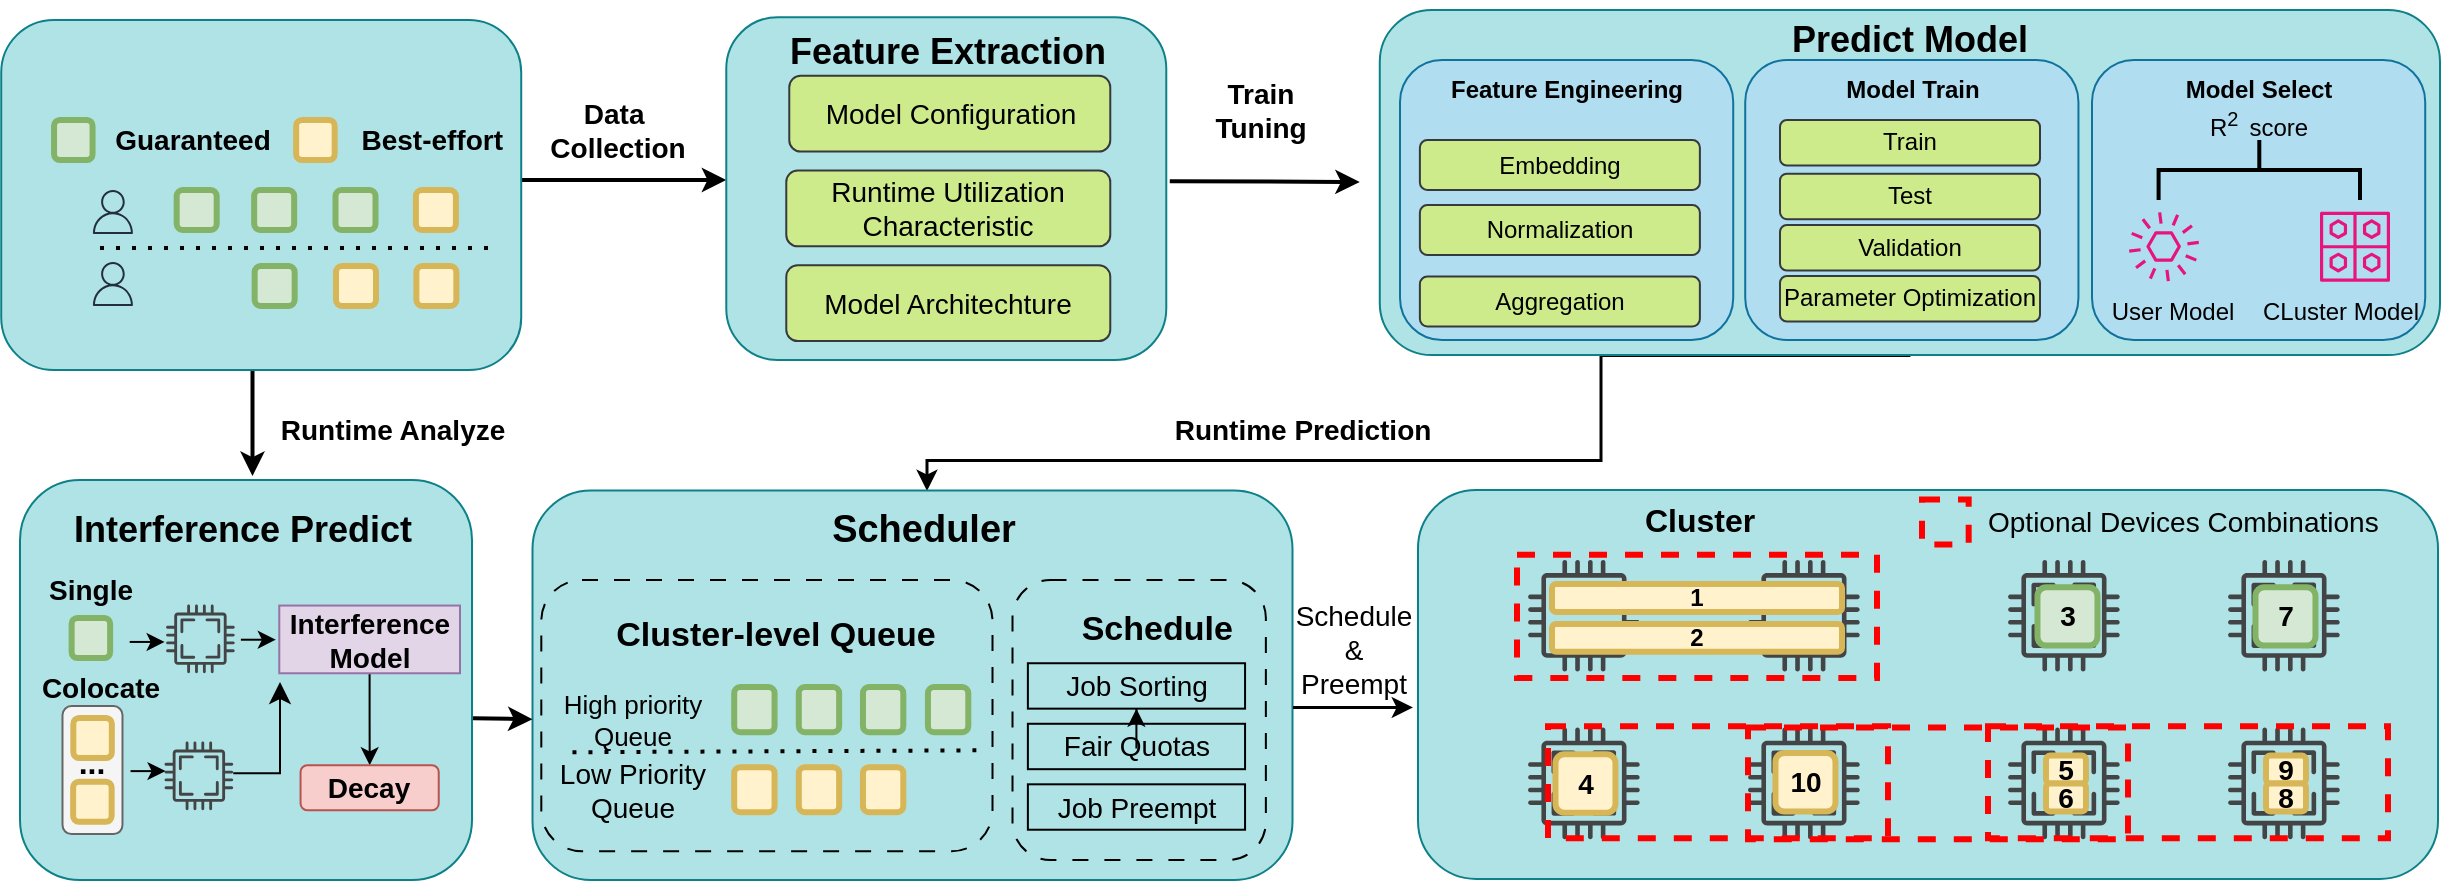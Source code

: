 <mxfile version="26.2.14">
  <diagram name="Page-1" id="rEyPldxTlcFiVWtAm4uS">
    <mxGraphModel dx="3079" dy="1085" grid="1" gridSize="10" guides="1" tooltips="1" connect="1" arrows="1" fold="1" page="1" pageScale="1" pageWidth="827" pageHeight="1169" math="0" shadow="0">
      <root>
        <mxCell id="0" />
        <mxCell id="1" parent="0" />
        <mxCell id="KmWtmw2ZZCfsNiWcBelp-27" value="" style="group" parent="1" vertex="1" connectable="0">
          <mxGeometry x="-886" y="285" width="490" height="194.5" as="geometry" />
        </mxCell>
        <mxCell id="KmWtmw2ZZCfsNiWcBelp-29" value="" style="rounded=1;whiteSpace=wrap;html=1;fillColor=#b0e3e6;strokeColor=#0e8088;" parent="KmWtmw2ZZCfsNiWcBelp-27" vertex="1">
          <mxGeometry x="-25" width="510" height="194.5" as="geometry" />
        </mxCell>
        <mxCell id="KmWtmw2ZZCfsNiWcBelp-4" value="" style="sketch=0;pointerEvents=1;shadow=0;dashed=0;html=1;strokeColor=none;fillColor=#434445;aspect=fixed;labelPosition=center;verticalLabelPosition=bottom;verticalAlign=top;align=center;outlineConnect=0;shape=mxgraph.vvd.cpu;rounded=1;fontFamily=Helvetica;fontSize=12;fontColor=default;fontStyle=1" parent="KmWtmw2ZZCfsNiWcBelp-27" vertex="1">
          <mxGeometry x="30" y="34.938" width="55.901" height="55.901" as="geometry" />
        </mxCell>
        <mxCell id="KmWtmw2ZZCfsNiWcBelp-5" value="" style="sketch=0;pointerEvents=1;shadow=0;dashed=0;html=1;strokeColor=none;fillColor=#434445;aspect=fixed;labelPosition=center;verticalLabelPosition=bottom;verticalAlign=top;align=center;outlineConnect=0;shape=mxgraph.vvd.cpu;rounded=1;fontFamily=Helvetica;fontSize=12;fontColor=default;fontStyle=1" parent="KmWtmw2ZZCfsNiWcBelp-27" vertex="1">
          <mxGeometry x="140" y="34.938" width="55.901" height="55.901" as="geometry" />
        </mxCell>
        <mxCell id="KmWtmw2ZZCfsNiWcBelp-6" value="" style="sketch=0;pointerEvents=1;shadow=0;dashed=0;html=1;strokeColor=none;fillColor=#434445;aspect=fixed;labelPosition=center;verticalLabelPosition=bottom;verticalAlign=top;align=center;outlineConnect=0;shape=mxgraph.vvd.cpu;rounded=1;fontFamily=Helvetica;fontSize=12;fontColor=default;" parent="KmWtmw2ZZCfsNiWcBelp-27" vertex="1">
          <mxGeometry x="270" y="34.938" width="55.901" height="55.901" as="geometry" />
        </mxCell>
        <mxCell id="KmWtmw2ZZCfsNiWcBelp-7" value="" style="sketch=0;pointerEvents=1;shadow=0;dashed=0;html=1;strokeColor=none;fillColor=#434445;aspect=fixed;labelPosition=center;verticalLabelPosition=bottom;verticalAlign=top;align=center;outlineConnect=0;shape=mxgraph.vvd.cpu;rounded=1;fontFamily=Helvetica;fontSize=12;fontColor=default;" parent="KmWtmw2ZZCfsNiWcBelp-27" vertex="1">
          <mxGeometry x="380" y="34.938" width="55.901" height="55.901" as="geometry" />
        </mxCell>
        <mxCell id="KmWtmw2ZZCfsNiWcBelp-8" value="" style="sketch=0;pointerEvents=1;shadow=0;dashed=0;html=1;strokeColor=none;fillColor=#434445;aspect=fixed;labelPosition=center;verticalLabelPosition=bottom;verticalAlign=top;align=center;outlineConnect=0;shape=mxgraph.vvd.cpu;rounded=1;fontFamily=Helvetica;fontSize=12;fontColor=default;fontStyle=1" parent="KmWtmw2ZZCfsNiWcBelp-27" vertex="1">
          <mxGeometry x="30" y="118.789" width="55.901" height="55.901" as="geometry" />
        </mxCell>
        <mxCell id="KmWtmw2ZZCfsNiWcBelp-9" value="" style="sketch=0;pointerEvents=1;shadow=0;dashed=0;html=1;strokeColor=none;fillColor=#434445;aspect=fixed;labelPosition=center;verticalLabelPosition=bottom;verticalAlign=top;align=center;outlineConnect=0;shape=mxgraph.vvd.cpu;rounded=1;fontFamily=Helvetica;fontSize=12;fontColor=default;fontStyle=1" parent="KmWtmw2ZZCfsNiWcBelp-27" vertex="1">
          <mxGeometry x="140" y="118.789" width="55.901" height="55.901" as="geometry" />
        </mxCell>
        <mxCell id="KmWtmw2ZZCfsNiWcBelp-10" value="" style="sketch=0;pointerEvents=1;shadow=0;dashed=0;html=1;strokeColor=none;fillColor=#434445;aspect=fixed;labelPosition=center;verticalLabelPosition=bottom;verticalAlign=top;align=center;outlineConnect=0;shape=mxgraph.vvd.cpu;rounded=1;fontFamily=Helvetica;fontSize=12;fontColor=default;" parent="KmWtmw2ZZCfsNiWcBelp-27" vertex="1">
          <mxGeometry x="270" y="118.789" width="55.901" height="55.901" as="geometry" />
        </mxCell>
        <mxCell id="KmWtmw2ZZCfsNiWcBelp-11" value="" style="sketch=0;pointerEvents=1;shadow=0;dashed=0;html=1;strokeColor=none;fillColor=#434445;aspect=fixed;labelPosition=center;verticalLabelPosition=bottom;verticalAlign=top;align=center;outlineConnect=0;shape=mxgraph.vvd.cpu;rounded=1;fontFamily=Helvetica;fontSize=12;fontColor=default;" parent="KmWtmw2ZZCfsNiWcBelp-27" vertex="1">
          <mxGeometry x="380" y="118.789" width="55.901" height="55.901" as="geometry" />
        </mxCell>
        <mxCell id="KmWtmw2ZZCfsNiWcBelp-12" value="&lt;b&gt;1&lt;/b&gt;" style="rounded=1;whiteSpace=wrap;html=1;fillColor=#fff2cc;strokeColor=#d6b656;strokeWidth=3;" parent="KmWtmw2ZZCfsNiWcBelp-27" vertex="1">
          <mxGeometry x="42" y="46.968" width="145" height="13.975" as="geometry" />
        </mxCell>
        <mxCell id="KmWtmw2ZZCfsNiWcBelp-13" value="&lt;b&gt;2&lt;/b&gt;" style="rounded=1;whiteSpace=wrap;html=1;fillColor=#fff2cc;strokeColor=#d6b656;strokeWidth=3;" parent="KmWtmw2ZZCfsNiWcBelp-27" vertex="1">
          <mxGeometry x="42" y="66.958" width="145" height="13.975" as="geometry" />
        </mxCell>
        <mxCell id="KmWtmw2ZZCfsNiWcBelp-14" value="&lt;font style=&quot;font-size: 14px;&quot;&gt;&lt;b&gt;4&lt;/b&gt;&lt;/font&gt;" style="rounded=1;whiteSpace=wrap;html=1;fillColor=#fff2cc;strokeColor=#d6b656;strokeWidth=3;" parent="KmWtmw2ZZCfsNiWcBelp-27" vertex="1">
          <mxGeometry x="43.74" y="132.152" width="30" height="29.175" as="geometry" />
        </mxCell>
        <mxCell id="KmWtmw2ZZCfsNiWcBelp-15" value="&lt;font style=&quot;font-size: 14px;&quot;&gt;&lt;b&gt;10&lt;/b&gt;&lt;/font&gt;" style="rounded=1;whiteSpace=wrap;html=1;fillColor=#fff2cc;strokeColor=#d6b656;strokeWidth=3;" parent="KmWtmw2ZZCfsNiWcBelp-27" vertex="1">
          <mxGeometry x="153.74" y="131.539" width="30" height="29.175" as="geometry" />
        </mxCell>
        <mxCell id="KmWtmw2ZZCfsNiWcBelp-16" value="&lt;span style=&quot;font-size: 14px;&quot;&gt;&lt;b&gt;5&lt;/b&gt;&lt;/span&gt;" style="rounded=1;whiteSpace=wrap;html=1;fillColor=#fff2cc;strokeColor=#d6b656;strokeWidth=3;" parent="KmWtmw2ZZCfsNiWcBelp-27" vertex="1">
          <mxGeometry x="289" y="132.764" width="20" height="13.975" as="geometry" />
        </mxCell>
        <mxCell id="KmWtmw2ZZCfsNiWcBelp-17" value="&lt;span style=&quot;font-size: 14px;&quot;&gt;&lt;b&gt;6&lt;/b&gt;&lt;/span&gt;" style="rounded=1;whiteSpace=wrap;html=1;fillColor=#fff2cc;strokeColor=#d6b656;strokeWidth=3;" parent="KmWtmw2ZZCfsNiWcBelp-27" vertex="1">
          <mxGeometry x="289" y="146.739" width="20" height="13.975" as="geometry" />
        </mxCell>
        <mxCell id="KmWtmw2ZZCfsNiWcBelp-18" value="&lt;span style=&quot;font-size: 14px;&quot;&gt;&lt;b&gt;9&lt;/b&gt;&lt;/span&gt;" style="rounded=1;whiteSpace=wrap;html=1;fillColor=#fff2cc;strokeColor=#d6b656;strokeWidth=3;" parent="KmWtmw2ZZCfsNiWcBelp-27" vertex="1">
          <mxGeometry x="399" y="132.764" width="20" height="13.975" as="geometry" />
        </mxCell>
        <mxCell id="KmWtmw2ZZCfsNiWcBelp-19" value="&lt;span style=&quot;font-size: 14px;&quot;&gt;&lt;b&gt;8&lt;/b&gt;&lt;/span&gt;" style="rounded=1;whiteSpace=wrap;html=1;fillColor=#fff2cc;strokeColor=#d6b656;strokeWidth=3;" parent="KmWtmw2ZZCfsNiWcBelp-27" vertex="1">
          <mxGeometry x="399" y="146.739" width="20" height="13.975" as="geometry" />
        </mxCell>
        <mxCell id="KmWtmw2ZZCfsNiWcBelp-20" value="&lt;font style=&quot;font-size: 14px;&quot;&gt;&lt;b&gt;7&lt;/b&gt;&lt;/font&gt;" style="rounded=1;whiteSpace=wrap;html=1;fillColor=#d5e8d4;strokeColor=#82b366;strokeWidth=3;" parent="KmWtmw2ZZCfsNiWcBelp-27" vertex="1">
          <mxGeometry x="393.74" y="48.625" width="30" height="29.175" as="geometry" />
        </mxCell>
        <mxCell id="KmWtmw2ZZCfsNiWcBelp-21" value="&lt;font style=&quot;font-size: 14px;&quot;&gt;&lt;b&gt;3&lt;/b&gt;&lt;/font&gt;" style="rounded=1;whiteSpace=wrap;html=1;fillColor=#d5e8d4;strokeColor=#82b366;strokeWidth=3;" parent="KmWtmw2ZZCfsNiWcBelp-27" vertex="1">
          <mxGeometry x="284.74" y="48.625" width="30" height="29.175" as="geometry" />
        </mxCell>
        <mxCell id="KmWtmw2ZZCfsNiWcBelp-23" value="" style="rounded=0;whiteSpace=wrap;html=1;strokeWidth=3;strokeColor=#FF0000;dashed=1;fillColor=none;" parent="KmWtmw2ZZCfsNiWcBelp-27" vertex="1">
          <mxGeometry x="40" y="118.178" width="170" height="55.899" as="geometry" />
        </mxCell>
        <mxCell id="KmWtmw2ZZCfsNiWcBelp-25" value="" style="rounded=0;whiteSpace=wrap;html=1;strokeWidth=3;strokeColor=#FF0000;dashed=1;fillColor=none;" parent="KmWtmw2ZZCfsNiWcBelp-27" vertex="1">
          <mxGeometry x="140" y="118.781" width="190" height="55.899" as="geometry" />
        </mxCell>
        <mxCell id="KmWtmw2ZZCfsNiWcBelp-24" value="" style="rounded=0;whiteSpace=wrap;html=1;strokeWidth=3;strokeColor=#FF0000;dashed=1;fillColor=none;" parent="KmWtmw2ZZCfsNiWcBelp-27" vertex="1">
          <mxGeometry x="260" y="118.176" width="200" height="55.901" as="geometry" />
        </mxCell>
        <mxCell id="KmWtmw2ZZCfsNiWcBelp-26" value="&lt;font style=&quot;font-size: 16px;&quot;&gt;&lt;b&gt;Cluster&lt;/b&gt;&lt;/font&gt;" style="text;html=1;align=center;verticalAlign=middle;whiteSpace=wrap;rounded=0;" parent="KmWtmw2ZZCfsNiWcBelp-27" vertex="1">
          <mxGeometry x="86.0" width="60" height="29.175" as="geometry" />
        </mxCell>
        <mxCell id="KmWtmw2ZZCfsNiWcBelp-22" value="" style="rounded=0;whiteSpace=wrap;html=1;strokeWidth=3;strokeColor=#FF0000;dashed=1;fillColor=none;" parent="KmWtmw2ZZCfsNiWcBelp-27" vertex="1">
          <mxGeometry x="24.5" y="32.375" width="180" height="61.666" as="geometry" />
        </mxCell>
        <mxCell id="xA-fxwkaHmTKi_L9O3ju-38" value="" style="rounded=1;whiteSpace=wrap;html=1;align=center;verticalAlign=middle;fontFamily=Helvetica;fontSize=12;fillColor=#b0e3e6;strokeColor=#0e8088;" parent="1" vertex="1">
          <mxGeometry x="-1610" y="280" width="226" height="200" as="geometry" />
        </mxCell>
        <mxCell id="xA-fxwkaHmTKi_L9O3ju-29" value="" style="edgeStyle=orthogonalEdgeStyle;rounded=0;orthogonalLoop=1;jettySize=auto;html=1;fontFamily=Helvetica;fontSize=12;fontColor=default;strokeWidth=1.5;exitX=0.5;exitY=1;exitDx=0;exitDy=0;" parent="1" source="xA-fxwkaHmTKi_L9O3ju-30" target="xA-fxwkaHmTKi_L9O3ju-57" edge="1">
          <mxGeometry relative="1" as="geometry">
            <Array as="points">
              <mxPoint x="-819.75" y="270" />
              <mxPoint x="-1156.75" y="270" />
            </Array>
          </mxGeometry>
        </mxCell>
        <mxCell id="xA-fxwkaHmTKi_L9O3ju-30" value="" style="rounded=1;whiteSpace=wrap;html=1;align=center;verticalAlign=middle;fontFamily=Helvetica;fontSize=12;fillColor=#b0e3e6;strokeColor=#0e8088;" parent="1" vertex="1">
          <mxGeometry x="-930.11" y="45" width="530.11" height="172.5" as="geometry" />
        </mxCell>
        <mxCell id="xA-fxwkaHmTKi_L9O3ju-33" value="&lt;b style=&quot;&quot;&gt;&lt;font style=&quot;font-size: 18px;&quot;&gt;Predict Model&lt;/font&gt;&lt;/b&gt;" style="rounded=0;whiteSpace=wrap;html=1;strokeColor=none;align=center;verticalAlign=middle;fontFamily=Helvetica;fontSize=12;fontColor=default;fillColor=none;" parent="1" vertex="1">
          <mxGeometry x="-770.06" y="45" width="210" height="30" as="geometry" />
        </mxCell>
        <mxCell id="xA-fxwkaHmTKi_L9O3ju-36" value="" style="endArrow=classic;html=1;rounded=0;fontFamily=Helvetica;fontSize=12;fontColor=default;strokeWidth=2;" parent="1" edge="1">
          <mxGeometry width="50" height="50" relative="1" as="geometry">
            <mxPoint x="-1035.11" y="130.58" as="sourcePoint" />
            <mxPoint x="-940.11" y="131" as="targetPoint" />
          </mxGeometry>
        </mxCell>
        <mxCell id="xA-fxwkaHmTKi_L9O3ju-37" value="&lt;b&gt;&lt;font style=&quot;font-size: 14px;&quot;&gt;Train&lt;/font&gt;&lt;/b&gt;&lt;div&gt;&lt;b&gt;&lt;font style=&quot;font-size: 14px;&quot;&gt;Tuning&lt;/font&gt;&lt;/b&gt;&lt;/div&gt;" style="text;html=1;align=center;verticalAlign=middle;resizable=0;points=[];autosize=1;strokeColor=none;fillColor=none;fontFamily=Helvetica;fontSize=12;fontColor=default;" parent="1" vertex="1">
          <mxGeometry x="-1025.11" y="70" width="70" height="50" as="geometry" />
        </mxCell>
        <mxCell id="xA-fxwkaHmTKi_L9O3ju-56" value="&lt;font style=&quot;font-size: 14px;&quot;&gt;&lt;b&gt;Runtime Analyze&lt;/b&gt;&lt;/font&gt;" style="text;html=1;align=center;verticalAlign=middle;resizable=0;points=[];autosize=1;strokeColor=none;fillColor=none;fontFamily=Helvetica;fontSize=12;fontColor=default;" parent="1" vertex="1">
          <mxGeometry x="-1493.75" y="240" width="140" height="30" as="geometry" />
        </mxCell>
        <mxCell id="xA-fxwkaHmTKi_L9O3ju-57" value="" style="rounded=1;whiteSpace=wrap;html=1;align=center;verticalAlign=middle;fontFamily=Helvetica;fontSize=12;fillColor=#b0e3e6;strokeColor=#0e8088;" parent="1" vertex="1">
          <mxGeometry x="-1353.75" y="285.25" width="380" height="194.75" as="geometry" />
        </mxCell>
        <mxCell id="xA-fxwkaHmTKi_L9O3ju-58" value="&lt;b style=&quot;&quot;&gt;&lt;font style=&quot;font-size: 19px;&quot;&gt;Scheduler&lt;/font&gt;&lt;/b&gt;" style="rounded=0;whiteSpace=wrap;html=1;strokeColor=none;align=center;verticalAlign=middle;fontFamily=Helvetica;fontSize=12;fontColor=default;fillColor=none;" parent="1" vertex="1">
          <mxGeometry x="-1262.86" y="275.25" width="210" height="60" as="geometry" />
        </mxCell>
        <mxCell id="xA-fxwkaHmTKi_L9O3ju-79" value="&lt;b style=&quot;&quot;&gt;&lt;font style=&quot;font-size: 18px;&quot;&gt;Interference Predict&lt;/font&gt;&lt;/b&gt;" style="rounded=0;whiteSpace=wrap;html=1;strokeColor=none;align=center;verticalAlign=middle;fontFamily=Helvetica;fontSize=12;fontColor=default;fillColor=none;" parent="1" vertex="1">
          <mxGeometry x="-1620" y="290" width="243" height="29.75" as="geometry" />
        </mxCell>
        <mxCell id="xA-fxwkaHmTKi_L9O3ju-80" value="&lt;font style=&quot;font-size: 14px;&quot;&gt;&lt;b&gt;Runtime Prediction&lt;/b&gt;&lt;/font&gt;" style="text;html=1;align=center;verticalAlign=middle;resizable=0;points=[];autosize=1;strokeColor=none;fillColor=none;fontFamily=Helvetica;fontSize=12;fontColor=default;" parent="1" vertex="1">
          <mxGeometry x="-1043.75" y="240" width="150" height="30" as="geometry" />
        </mxCell>
        <mxCell id="xA-fxwkaHmTKi_L9O3ju-81" value="" style="endArrow=classic;html=1;rounded=0;fontFamily=Helvetica;fontSize=12;fontColor=default;strokeWidth=2;" parent="1" edge="1">
          <mxGeometry width="50" height="50" relative="1" as="geometry">
            <mxPoint x="-1383.5" y="399.12" as="sourcePoint" />
            <mxPoint x="-1353.75" y="399.62" as="targetPoint" />
          </mxGeometry>
        </mxCell>
        <mxCell id="pxr-nG4pKd3Dx8W5PENf-3" value="" style="endArrow=classic;html=1;rounded=0;strokeWidth=2;" parent="1" edge="1">
          <mxGeometry width="50" height="50" relative="1" as="geometry">
            <mxPoint x="-1493.75" y="220" as="sourcePoint" />
            <mxPoint x="-1493.75" y="278" as="targetPoint" />
          </mxGeometry>
        </mxCell>
        <mxCell id="pxr-nG4pKd3Dx8W5PENf-67" value="" style="group" parent="1" vertex="1" connectable="0">
          <mxGeometry x="-1349.75" y="330" width="226" height="135.63" as="geometry" />
        </mxCell>
        <mxCell id="xA-fxwkaHmTKi_L9O3ju-64" value="" style="rounded=1;whiteSpace=wrap;html=1;strokeColor=default;align=center;verticalAlign=middle;fontFamily=Helvetica;fontSize=12;fontColor=default;fillColor=none;dashed=1;dashPattern=8 8;" parent="pxr-nG4pKd3Dx8W5PENf-67" vertex="1">
          <mxGeometry x="0.404" width="225.596" height="135.63" as="geometry" />
        </mxCell>
        <mxCell id="xA-fxwkaHmTKi_L9O3ju-67" value="&lt;b style=&quot;&quot;&gt;&lt;font style=&quot;font-size: 17px;&quot;&gt;Cluster-level Queue&lt;/font&gt;&lt;/b&gt;" style="rounded=0;whiteSpace=wrap;html=1;strokeColor=none;align=center;verticalAlign=middle;fontFamily=Helvetica;fontSize=12;fontColor=default;fillColor=none;" parent="pxr-nG4pKd3Dx8W5PENf-67" vertex="1">
          <mxGeometry x="32.286" y="3.087" width="169.5" height="50.467" as="geometry" />
        </mxCell>
        <mxCell id="xA-fxwkaHmTKi_L9O3ju-68" value="" style="endArrow=none;dashed=1;html=1;dashPattern=1 3;strokeWidth=2;rounded=0;exitX=0.124;exitY=0.108;exitDx=0;exitDy=0;exitPerimeter=0;" parent="pxr-nG4pKd3Dx8W5PENf-67" source="xA-fxwkaHmTKi_L9O3ju-77" edge="1">
          <mxGeometry width="50" height="50" relative="1" as="geometry">
            <mxPoint x="8.677" y="85.163" as="sourcePoint" />
            <mxPoint x="217.929" y="85.163" as="targetPoint" />
          </mxGeometry>
        </mxCell>
        <mxCell id="xA-fxwkaHmTKi_L9O3ju-69" value="" style="rounded=1;whiteSpace=wrap;html=1;fillColor=#d5e8d4;strokeColor=#82b366;strokeWidth=3;" parent="pxr-nG4pKd3Dx8W5PENf-67" vertex="1">
          <mxGeometry x="96.857" y="53.554" width="20.179" height="22.548" as="geometry" />
        </mxCell>
        <mxCell id="xA-fxwkaHmTKi_L9O3ju-70" value="" style="rounded=1;whiteSpace=wrap;html=1;fillColor=#d5e8d4;strokeColor=#82b366;strokeWidth=3;" parent="pxr-nG4pKd3Dx8W5PENf-67" vertex="1">
          <mxGeometry x="129.143" y="53.554" width="20.179" height="22.548" as="geometry" />
        </mxCell>
        <mxCell id="xA-fxwkaHmTKi_L9O3ju-71" value="" style="rounded=1;whiteSpace=wrap;html=1;fillColor=#d5e8d4;strokeColor=#82b366;strokeWidth=3;" parent="pxr-nG4pKd3Dx8W5PENf-67" vertex="1">
          <mxGeometry x="161.227" y="53.554" width="20.179" height="22.548" as="geometry" />
        </mxCell>
        <mxCell id="xA-fxwkaHmTKi_L9O3ju-72" value="" style="rounded=1;whiteSpace=wrap;html=1;fillColor=#d5e8d4;strokeColor=#82b366;strokeWidth=3;" parent="pxr-nG4pKd3Dx8W5PENf-67" vertex="1">
          <mxGeometry x="193.714" y="53.554" width="20.179" height="22.548" as="geometry" />
        </mxCell>
        <mxCell id="xA-fxwkaHmTKi_L9O3ju-73" value="&lt;font style=&quot;font-size: 13px;&quot;&gt;High priority Queue&lt;/font&gt;" style="text;whiteSpace=wrap;html=1;fontFamily=Helvetica;fontSize=12;fontColor=default;align=center;" parent="pxr-nG4pKd3Dx8W5PENf-67" vertex="1">
          <mxGeometry x="10.004" y="48.009" width="72.643" height="33.641" as="geometry" />
        </mxCell>
        <mxCell id="xA-fxwkaHmTKi_L9O3ju-77" value="&lt;font style=&quot;font-size: 14px;&quot;&gt;Low Priority Queue&lt;/font&gt;" style="text;whiteSpace=wrap;html=1;fontFamily=Helvetica;fontSize=12;fontColor=default;align=center;" parent="pxr-nG4pKd3Dx8W5PENf-67" vertex="1">
          <mxGeometry x="5.969" y="82.48" width="80.714" height="33.641" as="geometry" />
        </mxCell>
        <mxCell id="pxr-nG4pKd3Dx8W5PENf-30" value="" style="rounded=1;whiteSpace=wrap;html=1;fillColor=#fff2cc;strokeColor=#d6b656;strokeWidth=3;" parent="pxr-nG4pKd3Dx8W5PENf-67" vertex="1">
          <mxGeometry x="161.227" y="93.574" width="20.179" height="22.548" as="geometry" />
        </mxCell>
        <mxCell id="pxr-nG4pKd3Dx8W5PENf-32" value="" style="rounded=1;whiteSpace=wrap;html=1;fillColor=#fff2cc;strokeColor=#d6b656;strokeWidth=3;" parent="pxr-nG4pKd3Dx8W5PENf-67" vertex="1">
          <mxGeometry x="129.143" y="93.574" width="20.179" height="22.548" as="geometry" />
        </mxCell>
        <mxCell id="pxr-nG4pKd3Dx8W5PENf-33" value="" style="rounded=1;whiteSpace=wrap;html=1;fillColor=#fff2cc;strokeColor=#d6b656;strokeWidth=3;" parent="pxr-nG4pKd3Dx8W5PENf-67" vertex="1">
          <mxGeometry x="96.857" y="93.574" width="20.179" height="22.548" as="geometry" />
        </mxCell>
        <mxCell id="pxr-nG4pKd3Dx8W5PENf-70" value="" style="group" parent="1" vertex="1" connectable="0">
          <mxGeometry x="-1099.75" y="330" width="157" height="140" as="geometry" />
        </mxCell>
        <mxCell id="xA-fxwkaHmTKi_L9O3ju-59" value="" style="rounded=1;whiteSpace=wrap;html=1;strokeColor=default;align=center;verticalAlign=middle;fontFamily=Helvetica;fontSize=12;fontColor=default;fillColor=none;dashed=1;dashPattern=8 8;" parent="pxr-nG4pKd3Dx8W5PENf-70" vertex="1">
          <mxGeometry x="-14" width="126.686" height="140" as="geometry" />
        </mxCell>
        <mxCell id="xA-fxwkaHmTKi_L9O3ju-61" value="&lt;font style=&quot;font-size: 14px;&quot;&gt;Job Sorting&lt;/font&gt;" style="rounded=0;whiteSpace=wrap;html=1;strokeColor=default;align=center;verticalAlign=middle;fontFamily=Helvetica;fontSize=12;fontColor=default;fillColor=none;" parent="pxr-nG4pKd3Dx8W5PENf-70" vertex="1">
          <mxGeometry x="-6.308" y="41.622" width="108.588" height="22.703" as="geometry" />
        </mxCell>
        <mxCell id="xA-fxwkaHmTKi_L9O3ju-62" value="&lt;font style=&quot;font-size: 14px;&quot;&gt;Fair Quotas&lt;/font&gt;" style="rounded=0;whiteSpace=wrap;html=1;strokeColor=default;align=center;verticalAlign=middle;fontFamily=Helvetica;fontSize=12;fontColor=default;fillColor=none;" parent="pxr-nG4pKd3Dx8W5PENf-70" vertex="1">
          <mxGeometry x="-6.308" y="71.892" width="108.588" height="22.703" as="geometry" />
        </mxCell>
        <mxCell id="xA-fxwkaHmTKi_L9O3ju-63" value="&lt;font style=&quot;font-size: 14px;&quot;&gt;Job Preempt&lt;/font&gt;" style="rounded=0;whiteSpace=wrap;html=1;strokeColor=default;align=center;verticalAlign=middle;fontFamily=Helvetica;fontSize=12;fontColor=default;fillColor=none;" parent="pxr-nG4pKd3Dx8W5PENf-70" vertex="1">
          <mxGeometry x="-6.308" y="102.162" width="108.588" height="22.703" as="geometry" />
        </mxCell>
        <mxCell id="pxr-nG4pKd3Dx8W5PENf-4" style="edgeStyle=orthogonalEdgeStyle;rounded=0;orthogonalLoop=1;jettySize=auto;html=1;exitX=0.5;exitY=1;exitDx=0;exitDy=0;" parent="pxr-nG4pKd3Dx8W5PENf-70" source="xA-fxwkaHmTKi_L9O3ju-61" target="xA-fxwkaHmTKi_L9O3ju-61" edge="1">
          <mxGeometry relative="1" as="geometry" />
        </mxCell>
        <mxCell id="xA-fxwkaHmTKi_L9O3ju-60" value="&lt;b style=&quot;&quot;&gt;&lt;font style=&quot;font-size: 17px;&quot;&gt;Schedule&amp;nbsp;&lt;/font&gt;&lt;/b&gt;" style="rounded=0;whiteSpace=wrap;html=1;strokeColor=none;align=center;verticalAlign=middle;fontFamily=Helvetica;fontSize=12;fontColor=default;fillColor=none;" parent="pxr-nG4pKd3Dx8W5PENf-70" vertex="1">
          <mxGeometry x="16" width="90" height="50.6" as="geometry" />
        </mxCell>
        <mxCell id="pxr-nG4pKd3Dx8W5PENf-104" value="" style="endArrow=classic;html=1;rounded=0;fontFamily=Helvetica;fontSize=12;fontColor=default;strokeWidth=1.5;" parent="pxr-nG4pKd3Dx8W5PENf-70" edge="1">
          <mxGeometry width="50" height="50" relative="1" as="geometry">
            <mxPoint x="126" y="63.49" as="sourcePoint" />
            <mxPoint x="186" y="63.49" as="targetPoint" />
          </mxGeometry>
        </mxCell>
        <mxCell id="pxr-nG4pKd3Dx8W5PENf-109" value="&lt;font style=&quot;text-wrap-mode: nowrap; font-size: 14px;&quot;&gt;&lt;b&gt;Data&amp;nbsp;&lt;/b&gt;&lt;/font&gt;&lt;div style=&quot;text-wrap-mode: nowrap;&quot;&gt;&lt;font style=&quot;font-size: 14px;&quot;&gt;&lt;b&gt;Collection&lt;/b&gt;&lt;/font&gt;&lt;/div&gt;" style="text;html=1;align=center;verticalAlign=middle;whiteSpace=wrap;rounded=0;" parent="1" vertex="1">
          <mxGeometry x="-1340.82" y="90" width="60" height="30" as="geometry" />
        </mxCell>
        <mxCell id="pxr-nG4pKd3Dx8W5PENf-110" value="" style="endArrow=classic;html=1;rounded=0;fontFamily=Helvetica;fontSize=12;fontColor=default;strokeWidth=2;" parent="1" edge="1">
          <mxGeometry width="50" height="50" relative="1" as="geometry">
            <mxPoint x="-1363.61" y="130" as="sourcePoint" />
            <mxPoint x="-1256.86" y="130" as="targetPoint" />
          </mxGeometry>
        </mxCell>
        <mxCell id="pxr-nG4pKd3Dx8W5PENf-111" value="" style="group;fontStyle=1" parent="1" vertex="1" connectable="0">
          <mxGeometry x="-1256.86" y="40" width="220" height="180" as="geometry" />
        </mxCell>
        <mxCell id="xA-fxwkaHmTKi_L9O3ju-19" value="&lt;div&gt;&lt;br&gt;&lt;/div&gt;&lt;div&gt;&lt;br&gt;&lt;/div&gt;&lt;div&gt;&lt;br&gt;&lt;/div&gt;&lt;div&gt;&lt;br&gt;&lt;/div&gt;&lt;div&gt;&lt;br&gt;&lt;/div&gt;&lt;div&gt;&lt;br&gt;&lt;/div&gt;&lt;div&gt;&lt;br&gt;&lt;/div&gt;&lt;div&gt;&lt;br&gt;&lt;/div&gt;" style="rounded=1;whiteSpace=wrap;html=1;align=center;verticalAlign=middle;fontFamily=Helvetica;fontSize=12;fillColor=#b0e3e6;strokeColor=#0e8088;" parent="pxr-nG4pKd3Dx8W5PENf-111" vertex="1">
          <mxGeometry y="8.571" width="220" height="171.429" as="geometry" />
        </mxCell>
        <mxCell id="xA-fxwkaHmTKi_L9O3ju-20" value="&lt;font style=&quot;font-size: 18px;&quot;&gt;&lt;b style=&quot;&quot;&gt;Feature Extraction&lt;/b&gt;&lt;/font&gt;" style="rounded=0;whiteSpace=wrap;html=1;strokeColor=none;align=center;verticalAlign=middle;fontFamily=Helvetica;fontSize=12;fontColor=default;fillColor=none;" parent="pxr-nG4pKd3Dx8W5PENf-111" vertex="1">
          <mxGeometry x="6" width="210" height="51.429" as="geometry" />
        </mxCell>
        <mxCell id="3zxGxmOl3bXe5hBAlZmh-21" value="" style="group;fontStyle=1" parent="pxr-nG4pKd3Dx8W5PENf-111" vertex="1" connectable="0">
          <mxGeometry x="30" y="37.895" width="162" height="132.632" as="geometry" />
        </mxCell>
        <mxCell id="xA-fxwkaHmTKi_L9O3ju-21" value="&lt;font style=&quot;font-size: 14px;&quot;&gt;Model Configuration&lt;/font&gt;" style="rounded=1;whiteSpace=wrap;html=1;align=center;verticalAlign=middle;fontFamily=Helvetica;fontSize=12;fillColor=#cdeb8b;strokeColor=#36393d;fontStyle=0" parent="3zxGxmOl3bXe5hBAlZmh-21" vertex="1">
          <mxGeometry x="1.5" width="160.5" height="37.895" as="geometry" />
        </mxCell>
        <mxCell id="xA-fxwkaHmTKi_L9O3ju-24" value="&lt;span style=&quot;color: light-dark(rgb(0, 0, 0), rgb(255, 255, 255)); background-color: transparent;&quot;&gt;&lt;font style=&quot;font-size: 14px;&quot;&gt;Runtime Utilization Characteristic&lt;/font&gt;&lt;/span&gt;" style="rounded=1;whiteSpace=wrap;html=1;align=center;verticalAlign=middle;fontFamily=Helvetica;fontSize=12;fillColor=#cdeb8b;strokeColor=#36393d;fontStyle=0" parent="3zxGxmOl3bXe5hBAlZmh-21" vertex="1">
          <mxGeometry y="47.368" width="162" height="37.895" as="geometry" />
        </mxCell>
        <mxCell id="pxr-nG4pKd3Dx8W5PENf-107" value="&lt;font style=&quot;font-size: 14px;&quot;&gt;Model Architechture&lt;/font&gt;" style="rounded=1;whiteSpace=wrap;html=1;align=center;verticalAlign=middle;fontFamily=Helvetica;fontSize=12;fillColor=#cdeb8b;strokeColor=#36393d;fontStyle=0" parent="3zxGxmOl3bXe5hBAlZmh-21" vertex="1">
          <mxGeometry y="94.737" width="162" height="37.895" as="geometry" />
        </mxCell>
        <mxCell id="pxr-nG4pKd3Dx8W5PENf-128" value="&lt;span style=&quot;font-size: 14px; text-wrap-mode: nowrap;&quot;&gt;Schedule&lt;br&gt;&amp;amp;&lt;br&gt;Preempt&lt;/span&gt;" style="text;html=1;align=center;verticalAlign=middle;whiteSpace=wrap;rounded=0;" parent="1" vertex="1">
          <mxGeometry x="-972.61" y="350" width="60" height="30" as="geometry" />
        </mxCell>
        <mxCell id="3zxGxmOl3bXe5hBAlZmh-20" value="" style="group" parent="1" vertex="1" connectable="0">
          <mxGeometry x="-1609.39" y="45" width="268.57" height="205" as="geometry" />
        </mxCell>
        <mxCell id="3zxGxmOl3bXe5hBAlZmh-2" value="" style="group" parent="3zxGxmOl3bXe5hBAlZmh-20" vertex="1" connectable="0">
          <mxGeometry width="268.57" height="205" as="geometry" />
        </mxCell>
        <mxCell id="pxr-nG4pKd3Dx8W5PENf-31" value="&lt;span style=&quot;font-size: 18px;&quot;&gt;&lt;b&gt;User-level Queue&lt;/b&gt;&lt;/span&gt;" style="rounded=0;whiteSpace=wrap;html=1;strokeColor=none;align=center;verticalAlign=middle;fontFamily=Helvetica;fontSize=12;fontColor=default;fillColor=none;" parent="3zxGxmOl3bXe5hBAlZmh-2" vertex="1">
          <mxGeometry x="14.439" width="202.15" height="60" as="geometry" />
        </mxCell>
        <mxCell id="xA-fxwkaHmTKi_L9O3ju-1" value="" style="rounded=1;whiteSpace=wrap;html=1;fillStyle=auto;fillColor=#b0e3e6;strokeColor=#0e8088;" parent="3zxGxmOl3bXe5hBAlZmh-2" vertex="1">
          <mxGeometry x="-10" y="5" width="260" height="175" as="geometry" />
        </mxCell>
        <mxCell id="xA-fxwkaHmTKi_L9O3ju-2" value="" style="endArrow=none;dashed=1;html=1;dashPattern=1 3;strokeWidth=2;rounded=0;" parent="3zxGxmOl3bXe5hBAlZmh-2" edge="1">
          <mxGeometry width="50" height="50" relative="1" as="geometry">
            <mxPoint x="39.39" y="119" as="sourcePoint" />
            <mxPoint x="235.518" y="119" as="targetPoint" />
          </mxGeometry>
        </mxCell>
        <mxCell id="xA-fxwkaHmTKi_L9O3ju-3" value="" style="rounded=1;whiteSpace=wrap;html=1;fillColor=#d5e8d4;strokeColor=#82b366;strokeWidth=3;" parent="3zxGxmOl3bXe5hBAlZmh-2" vertex="1">
          <mxGeometry x="77.731" y="90" width="20" height="20" as="geometry" />
        </mxCell>
        <mxCell id="xA-fxwkaHmTKi_L9O3ju-4" value="" style="rounded=1;whiteSpace=wrap;html=1;fillColor=#d5e8d4;strokeColor=#82b366;strokeWidth=3;" parent="3zxGxmOl3bXe5hBAlZmh-2" vertex="1">
          <mxGeometry x="116.477" y="90" width="20" height="20" as="geometry" />
        </mxCell>
        <mxCell id="xA-fxwkaHmTKi_L9O3ju-5" value="" style="rounded=1;whiteSpace=wrap;html=1;fillColor=#d5e8d4;strokeColor=#82b366;strokeWidth=3;" parent="3zxGxmOl3bXe5hBAlZmh-2" vertex="1">
          <mxGeometry x="157.147" y="90" width="20" height="20" as="geometry" />
        </mxCell>
        <mxCell id="xA-fxwkaHmTKi_L9O3ju-6" value="" style="rounded=1;whiteSpace=wrap;html=1;fillColor=#fff2cc;strokeColor=#d6b656;strokeWidth=3;" parent="3zxGxmOl3bXe5hBAlZmh-2" vertex="1">
          <mxGeometry x="197.336" y="90" width="20" height="20" as="geometry" />
        </mxCell>
        <mxCell id="xA-fxwkaHmTKi_L9O3ju-7" value="" style="rounded=1;whiteSpace=wrap;html=1;fillColor=#d5e8d4;strokeColor=#82b366;strokeWidth=3;" parent="3zxGxmOl3bXe5hBAlZmh-2" vertex="1">
          <mxGeometry x="116.717" y="128" width="20" height="20" as="geometry" />
        </mxCell>
        <mxCell id="xA-fxwkaHmTKi_L9O3ju-8" value="" style="rounded=1;whiteSpace=wrap;html=1;fillColor=#fff2cc;strokeColor=#d6b656;strokeWidth=3;" parent="3zxGxmOl3bXe5hBAlZmh-2" vertex="1">
          <mxGeometry x="197.576" y="128" width="20" height="20" as="geometry" />
        </mxCell>
        <mxCell id="xA-fxwkaHmTKi_L9O3ju-9" value="" style="rounded=1;whiteSpace=wrap;html=1;fillColor=#fff2cc;strokeColor=#d6b656;strokeWidth=3;" parent="3zxGxmOl3bXe5hBAlZmh-2" vertex="1">
          <mxGeometry x="157.387" y="128" width="20" height="20" as="geometry" />
        </mxCell>
        <mxCell id="xA-fxwkaHmTKi_L9O3ju-10" value="&lt;div&gt;&lt;/div&gt;" style="sketch=0;outlineConnect=0;fontColor=#232F3E;gradientColor=none;fillColor=#232F3D;strokeColor=none;dashed=0;verticalLabelPosition=bottom;verticalAlign=top;align=center;html=1;fontSize=12;fontStyle=0;aspect=fixed;pointerEvents=1;shape=mxgraph.aws4.user;" parent="3zxGxmOl3bXe5hBAlZmh-2" vertex="1">
          <mxGeometry x="35.402" y="90" width="20.9" height="22" as="geometry" />
        </mxCell>
        <mxCell id="pxr-nG4pKd3Dx8W5PENf-27" value="&lt;span style=&quot;text-wrap-mode: wrap;&quot;&gt;&lt;font style=&quot;font-size: 14px;&quot;&gt;&lt;b&gt;Guaranteed&lt;/b&gt;&lt;/font&gt;&lt;/span&gt;" style="text;html=1;align=center;verticalAlign=middle;resizable=0;points=[];autosize=1;strokeColor=none;fillColor=none;" parent="3zxGxmOl3bXe5hBAlZmh-2" vertex="1">
          <mxGeometry x="35.678" y="50.0" width="100" height="30" as="geometry" />
        </mxCell>
        <mxCell id="pxr-nG4pKd3Dx8W5PENf-29" value="&lt;font style=&quot;font-size: 14px;&quot;&gt;&lt;b style=&quot;&quot;&gt;Best-effort&amp;nbsp;&lt;/b&gt;&lt;/font&gt;&lt;b style=&quot;background-color: transparent; color: light-dark(rgb(0, 0, 0), rgb(255, 255, 255)); font-size: 14px;&quot;&gt;&amp;nbsp;&lt;/b&gt;" style="text;html=1;align=center;verticalAlign=middle;whiteSpace=wrap;rounded=0;" parent="3zxGxmOl3bXe5hBAlZmh-2" vertex="1">
          <mxGeometry x="152.561" y="50.0" width="113.589" height="30" as="geometry" />
        </mxCell>
        <mxCell id="pxr-nG4pKd3Dx8W5PENf-28" value="" style="rounded=1;whiteSpace=wrap;html=1;fillColor=#fff2cc;strokeColor=#d6b656;strokeWidth=3;" parent="3zxGxmOl3bXe5hBAlZmh-2" vertex="1">
          <mxGeometry x="137.475" y="55.0" width="19.252" height="20" as="geometry" />
        </mxCell>
        <mxCell id="pxr-nG4pKd3Dx8W5PENf-26" value="" style="rounded=1;whiteSpace=wrap;html=1;fillColor=#d5e8d4;strokeColor=#82b366;strokeWidth=3;" parent="3zxGxmOl3bXe5hBAlZmh-2" vertex="1">
          <mxGeometry x="16.426" y="55.0" width="19.252" height="20" as="geometry" />
        </mxCell>
        <mxCell id="3zxGxmOl3bXe5hBAlZmh-65" value="" style="group" parent="1" vertex="1" connectable="0">
          <mxGeometry x="-1610" y="320" width="220" height="137.03" as="geometry" />
        </mxCell>
        <mxCell id="xA-fxwkaHmTKi_L9O3ju-44" value="" style="sketch=0;pointerEvents=1;shadow=0;dashed=0;html=1;strokeColor=none;fillColor=#434445;aspect=fixed;labelPosition=center;verticalLabelPosition=bottom;verticalAlign=top;align=center;outlineConnect=0;shape=mxgraph.vvd.cpu;rounded=1;fontFamily=Helvetica;fontSize=12;fontColor=default;container=0;" parent="3zxGxmOl3bXe5hBAlZmh-65" vertex="1">
          <mxGeometry x="73.003" y="22.245" width="34.392" height="34.392" as="geometry" />
        </mxCell>
        <mxCell id="xA-fxwkaHmTKi_L9O3ju-47" value="&lt;font style=&quot;font-size: 14px;&quot;&gt;&lt;b&gt;Single&lt;/b&gt;&lt;/font&gt;" style="text;html=1;align=center;verticalAlign=middle;resizable=0;points=[];autosize=1;strokeColor=none;fillColor=none;fontFamily=Helvetica;fontSize=12;fontColor=default;container=0;" parent="3zxGxmOl3bXe5hBAlZmh-65" vertex="1">
          <mxGeometry x="0.437" width="70" height="30" as="geometry" />
        </mxCell>
        <mxCell id="xA-fxwkaHmTKi_L9O3ju-48" value="" style="sketch=0;pointerEvents=1;shadow=0;dashed=0;html=1;strokeColor=none;fillColor=#434445;aspect=fixed;labelPosition=center;verticalLabelPosition=bottom;verticalAlign=top;align=center;outlineConnect=0;shape=mxgraph.vvd.cpu;rounded=1;fontFamily=Helvetica;fontSize=12;fontColor=default;container=0;" parent="3zxGxmOl3bXe5hBAlZmh-65" vertex="1">
          <mxGeometry x="72.233" y="90.748" width="34.392" height="34.392" as="geometry" />
        </mxCell>
        <mxCell id="xA-fxwkaHmTKi_L9O3ju-49" value="&lt;font style=&quot;font-size: 14px;&quot;&gt;&lt;b&gt;Colocate&lt;/b&gt;&lt;/font&gt;" style="text;html=1;align=center;verticalAlign=middle;resizable=0;points=[];autosize=1;strokeColor=none;fillColor=none;fontFamily=Helvetica;fontSize=12;fontColor=default;container=0;" parent="3zxGxmOl3bXe5hBAlZmh-65" vertex="1">
          <mxGeometry y="48.983" width="80" height="30" as="geometry" />
        </mxCell>
        <mxCell id="pxr-nG4pKd3Dx8W5PENf-63" value="" style="edgeStyle=orthogonalEdgeStyle;rounded=0;orthogonalLoop=1;jettySize=auto;html=1;" parent="3zxGxmOl3bXe5hBAlZmh-65" source="pxr-nG4pKd3Dx8W5PENf-1" target="pxr-nG4pKd3Dx8W5PENf-2" edge="1">
          <mxGeometry relative="1" as="geometry" />
        </mxCell>
        <mxCell id="pxr-nG4pKd3Dx8W5PENf-1" value="&lt;b style=&quot;&quot;&gt;&lt;font style=&quot;font-size: 14px;&quot;&gt;Interference Model&lt;/font&gt;&lt;/b&gt;" style="rounded=0;whiteSpace=wrap;html=1;strokeColor=#9673a6;align=center;verticalAlign=middle;fontFamily=Helvetica;fontSize=12;fillColor=#e1d5e7;container=0;" parent="3zxGxmOl3bXe5hBAlZmh-65" vertex="1">
          <mxGeometry x="129.64" y="22.78" width="90.36" height="33.86" as="geometry" />
        </mxCell>
        <mxCell id="pxr-nG4pKd3Dx8W5PENf-2" value="&lt;font style=&quot;font-size: 14px;&quot;&gt;&lt;b&gt;Decay&lt;/b&gt;&lt;/font&gt;" style="rounded=1;whiteSpace=wrap;html=1;fillColor=#f8cecc;strokeColor=#b85450;container=0;" parent="3zxGxmOl3bXe5hBAlZmh-65" vertex="1">
          <mxGeometry x="140.28" y="102.652" width="69.084" height="22.488" as="geometry" />
        </mxCell>
        <mxCell id="pxr-nG4pKd3Dx8W5PENf-115" value="" style="endArrow=classic;html=1;rounded=0;" parent="3zxGxmOl3bXe5hBAlZmh-65" edge="1">
          <mxGeometry width="50" height="50" relative="1" as="geometry">
            <mxPoint x="54.837" y="40.968" as="sourcePoint" />
            <mxPoint x="72.326" y="40.968" as="targetPoint" />
          </mxGeometry>
        </mxCell>
        <mxCell id="pxr-nG4pKd3Dx8W5PENf-119" value="" style="endArrow=classic;html=1;rounded=0;" parent="3zxGxmOl3bXe5hBAlZmh-65" edge="1">
          <mxGeometry width="50" height="50" relative="1" as="geometry">
            <mxPoint x="110.431" y="39.858" as="sourcePoint" />
            <mxPoint x="127.921" y="39.858" as="targetPoint" />
          </mxGeometry>
        </mxCell>
        <mxCell id="pxr-nG4pKd3Dx8W5PENf-121" value="" style="endArrow=classic;html=1;rounded=0;" parent="3zxGxmOl3bXe5hBAlZmh-65" edge="1">
          <mxGeometry width="50" height="50" relative="1" as="geometry">
            <mxPoint x="55.278" y="105.56" as="sourcePoint" />
            <mxPoint x="72.767" y="105.56" as="targetPoint" />
          </mxGeometry>
        </mxCell>
        <mxCell id="3zxGxmOl3bXe5hBAlZmh-57" value="" style="rounded=1;whiteSpace=wrap;html=1;fillColor=#d5e8d4;strokeColor=#82b366;strokeWidth=3;container=0;" parent="3zxGxmOl3bXe5hBAlZmh-65" vertex="1">
          <mxGeometry x="25.816" y="28.98" width="19.252" height="20" as="geometry" />
        </mxCell>
        <mxCell id="3zxGxmOl3bXe5hBAlZmh-60" value="" style="group" parent="3zxGxmOl3bXe5hBAlZmh-65" vertex="1" connectable="0">
          <mxGeometry x="10.0" y="73.03" width="52.469" height="64" as="geometry" />
        </mxCell>
        <mxCell id="pxr-nG4pKd3Dx8W5PENf-11" value="" style="rounded=1;whiteSpace=wrap;html=1;fillColor=#f5f5f5;strokeColor=#666666;fontColor=#333333;container=0;" parent="3zxGxmOl3bXe5hBAlZmh-60" vertex="1">
          <mxGeometry x="11.247" width="30" height="64" as="geometry" />
        </mxCell>
        <mxCell id="pxr-nG4pKd3Dx8W5PENf-10" value="&lt;font style=&quot;font-size: 16px;&quot;&gt;&lt;b&gt;...&lt;/b&gt;&lt;/font&gt;" style="text;html=1;align=center;verticalAlign=middle;whiteSpace=wrap;rounded=0;container=0;" parent="3zxGxmOl3bXe5hBAlZmh-60" vertex="1">
          <mxGeometry y="14.171" width="52.469" height="26.718" as="geometry" />
        </mxCell>
        <mxCell id="3zxGxmOl3bXe5hBAlZmh-58" value="" style="rounded=1;whiteSpace=wrap;html=1;fillColor=#fff2cc;strokeColor=#d6b656;strokeWidth=3;container=0;" parent="3zxGxmOl3bXe5hBAlZmh-60" vertex="1">
          <mxGeometry x="16.665" y="5.95" width="19.252" height="20" as="geometry" />
        </mxCell>
        <mxCell id="3zxGxmOl3bXe5hBAlZmh-59" value="" style="rounded=1;whiteSpace=wrap;html=1;fillColor=#fff2cc;strokeColor=#d6b656;strokeWidth=3;container=0;" parent="3zxGxmOl3bXe5hBAlZmh-60" vertex="1">
          <mxGeometry x="16.575" y="37.84" width="19.252" height="20" as="geometry" />
        </mxCell>
        <mxCell id="3zxGxmOl3bXe5hBAlZmh-64" value="" style="edgeStyle=segmentEdgeStyle;endArrow=classic;html=1;curved=0;rounded=0;endSize=8;startSize=8;" parent="3zxGxmOl3bXe5hBAlZmh-65" edge="1">
          <mxGeometry width="50" height="50" relative="1" as="geometry">
            <mxPoint x="106.63" y="106.64" as="sourcePoint" />
            <mxPoint x="130" y="61" as="targetPoint" />
          </mxGeometry>
        </mxCell>
        <mxCell id="KmWtmw2ZZCfsNiWcBelp-58" value="" style="group" parent="1" vertex="1" connectable="0">
          <mxGeometry x="-678" y="286" width="280" height="30" as="geometry" />
        </mxCell>
        <mxCell id="KmWtmw2ZZCfsNiWcBelp-56" value="&lt;font style=&quot;font-size: 14px;&quot;&gt;Optional Devices Combinations&lt;/font&gt;" style="text;whiteSpace=wrap;html=1;" parent="KmWtmw2ZZCfsNiWcBelp-58" vertex="1">
          <mxGeometry x="50.39" width="232.61" height="30" as="geometry" />
        </mxCell>
        <mxCell id="KmWtmw2ZZCfsNiWcBelp-57" value="" style="rounded=0;whiteSpace=wrap;html=1;strokeWidth=3;strokeColor=#FF0000;dashed=1;fillColor=#b0e3e6;" parent="KmWtmw2ZZCfsNiWcBelp-58" vertex="1">
          <mxGeometry x="19" y="3.75" width="23.333" height="22.5" as="geometry" />
        </mxCell>
        <mxCell id="KmWtmw2ZZCfsNiWcBelp-54" value="" style="rounded=1;whiteSpace=wrap;html=1;fillColor=#b1ddf0;strokeColor=#10739e;" parent="1" vertex="1">
          <mxGeometry x="-920" y="70" width="166.61" height="140" as="geometry" />
        </mxCell>
        <mxCell id="KmWtmw2ZZCfsNiWcBelp-73" value="" style="rounded=1;whiteSpace=wrap;html=1;fillColor=#b1ddf0;strokeColor=#10739e;" parent="1" vertex="1">
          <mxGeometry x="-747.39" y="70" width="166.61" height="140" as="geometry" />
        </mxCell>
        <mxCell id="KmWtmw2ZZCfsNiWcBelp-74" value="" style="rounded=1;whiteSpace=wrap;html=1;fillColor=#b1ddf0;strokeColor=#10739e;" parent="1" vertex="1">
          <mxGeometry x="-574" y="70" width="166.61" height="140" as="geometry" />
        </mxCell>
        <mxCell id="KmWtmw2ZZCfsNiWcBelp-65" value="&lt;div&gt;&lt;b&gt;Feature Engineering&lt;/b&gt;&lt;/div&gt;" style="text;html=1;align=center;verticalAlign=middle;resizable=0;points=[];autosize=1;strokeColor=none;fillColor=none;" parent="1" vertex="1">
          <mxGeometry x="-906.69" y="70" width="140" height="30" as="geometry" />
        </mxCell>
        <mxCell id="KmWtmw2ZZCfsNiWcBelp-78" value="" style="group" parent="1" vertex="1" connectable="0">
          <mxGeometry x="-910.06" y="110" width="140" height="93.25" as="geometry" />
        </mxCell>
        <mxCell id="KmWtmw2ZZCfsNiWcBelp-61" value="&lt;font&gt;Embedding&lt;/font&gt;" style="rounded=1;whiteSpace=wrap;html=1;fillColor=#cdeb8b;strokeColor=#36393d;" parent="KmWtmw2ZZCfsNiWcBelp-78" vertex="1">
          <mxGeometry width="140" height="25" as="geometry" />
        </mxCell>
        <mxCell id="KmWtmw2ZZCfsNiWcBelp-76" value="Aggregation" style="rounded=1;whiteSpace=wrap;html=1;fillColor=#cdeb8b;strokeColor=#36393d;" parent="KmWtmw2ZZCfsNiWcBelp-78" vertex="1">
          <mxGeometry y="68.25" width="140" height="25" as="geometry" />
        </mxCell>
        <mxCell id="KmWtmw2ZZCfsNiWcBelp-77" value="Normalization" style="rounded=1;whiteSpace=wrap;html=1;fillColor=#cdeb8b;strokeColor=#36393d;" parent="KmWtmw2ZZCfsNiWcBelp-78" vertex="1">
          <mxGeometry y="32.5" width="140" height="25" as="geometry" />
        </mxCell>
        <mxCell id="KmWtmw2ZZCfsNiWcBelp-79" value="&lt;div&gt;&lt;b&gt;Model Train&lt;/b&gt;&lt;/div&gt;" style="text;html=1;align=center;verticalAlign=middle;resizable=0;points=[];autosize=1;strokeColor=none;fillColor=none;" parent="1" vertex="1">
          <mxGeometry x="-709.09" y="70" width="90" height="30" as="geometry" />
        </mxCell>
        <mxCell id="KmWtmw2ZZCfsNiWcBelp-80" value="&lt;div&gt;&lt;b&gt;Model Select&lt;/b&gt;&lt;/div&gt;" style="text;html=1;align=center;verticalAlign=middle;resizable=0;points=[];autosize=1;strokeColor=none;fillColor=none;" parent="1" vertex="1">
          <mxGeometry x="-540.7" y="70" width="100" height="30" as="geometry" />
        </mxCell>
        <mxCell id="KmWtmw2ZZCfsNiWcBelp-71" value="" style="sketch=0;outlineConnect=0;fontColor=#232F3E;gradientColor=none;fillColor=#E7157B;strokeColor=none;dashed=0;verticalLabelPosition=bottom;verticalAlign=top;align=center;html=1;fontSize=12;fontStyle=0;aspect=fixed;pointerEvents=1;shape=mxgraph.aws4.eventbridge_schema_registry;" parent="1" vertex="1">
          <mxGeometry x="-460" y="145.88" width="35" height="35" as="geometry" />
        </mxCell>
        <mxCell id="KmWtmw2ZZCfsNiWcBelp-72" value="" style="sketch=0;outlineConnect=0;fontColor=#232F3E;gradientColor=none;fillColor=#E7157B;strokeColor=none;dashed=0;verticalLabelPosition=bottom;verticalAlign=top;align=center;html=1;fontSize=12;fontStyle=0;aspect=fixed;pointerEvents=1;shape=mxgraph.aws4.event;" parent="1" vertex="1">
          <mxGeometry x="-555.5" y="145.88" width="35" height="35" as="geometry" />
        </mxCell>
        <mxCell id="KmWtmw2ZZCfsNiWcBelp-89" value="" style="group" parent="1" vertex="1" connectable="0">
          <mxGeometry x="-730" y="100" width="130" height="100.75" as="geometry" />
        </mxCell>
        <mxCell id="KmWtmw2ZZCfsNiWcBelp-85" value="Train" style="rounded=1;whiteSpace=wrap;html=1;fillColor=#cdeb8b;strokeColor=#36393d;" parent="KmWtmw2ZZCfsNiWcBelp-89" vertex="1">
          <mxGeometry width="130" height="22.743" as="geometry" />
        </mxCell>
        <mxCell id="KmWtmw2ZZCfsNiWcBelp-86" value="Test" style="rounded=1;whiteSpace=wrap;html=1;fillColor=#cdeb8b;strokeColor=#36393d;" parent="KmWtmw2ZZCfsNiWcBelp-89" vertex="1">
          <mxGeometry y="26.836" width="130" height="22.743" as="geometry" />
        </mxCell>
        <mxCell id="KmWtmw2ZZCfsNiWcBelp-87" value="Validation" style="rounded=1;whiteSpace=wrap;html=1;fillColor=#cdeb8b;strokeColor=#36393d;" parent="KmWtmw2ZZCfsNiWcBelp-89" vertex="1">
          <mxGeometry y="52.536" width="130" height="22.743" as="geometry" />
        </mxCell>
        <mxCell id="KmWtmw2ZZCfsNiWcBelp-88" value="Parameter Optimization" style="rounded=1;whiteSpace=wrap;html=1;fillColor=#cdeb8b;strokeColor=#36393d;" parent="KmWtmw2ZZCfsNiWcBelp-89" vertex="1">
          <mxGeometry y="78.007" width="130" height="22.743" as="geometry" />
        </mxCell>
        <mxCell id="KmWtmw2ZZCfsNiWcBelp-90" value="" style="strokeWidth=2;html=1;shape=mxgraph.flowchart.annotation_2;align=left;labelPosition=right;pointerEvents=1;direction=south;" parent="1" vertex="1">
          <mxGeometry x="-540.7" y="110" width="100.7" height="30" as="geometry" />
        </mxCell>
        <mxCell id="KmWtmw2ZZCfsNiWcBelp-91" value="R&lt;sup&gt;2&amp;nbsp; &lt;/sup&gt;score" style="text;html=1;align=center;verticalAlign=middle;resizable=0;points=[];autosize=1;strokeColor=none;fillColor=none;" parent="1" vertex="1">
          <mxGeometry x="-526.35" y="87" width="70" height="30" as="geometry" />
        </mxCell>
        <mxCell id="KmWtmw2ZZCfsNiWcBelp-92" value="User Model" style="text;html=1;align=center;verticalAlign=middle;resizable=0;points=[];autosize=1;strokeColor=none;fillColor=none;" parent="1" vertex="1">
          <mxGeometry x="-574" y="180.88" width="80" height="30" as="geometry" />
        </mxCell>
        <mxCell id="KmWtmw2ZZCfsNiWcBelp-93" value="CLuster Model" style="text;html=1;align=center;verticalAlign=middle;resizable=0;points=[];autosize=1;strokeColor=none;fillColor=none;" parent="1" vertex="1">
          <mxGeometry x="-500" y="180.88" width="100" height="30" as="geometry" />
        </mxCell>
        <mxCell id="m2thgicQ0JM51j_nxWP1-1" value="&lt;div&gt;&lt;/div&gt;" style="sketch=0;outlineConnect=0;fontColor=#232F3E;gradientColor=none;fillColor=#232F3D;strokeColor=none;dashed=0;verticalLabelPosition=bottom;verticalAlign=top;align=center;html=1;fontSize=12;fontStyle=0;aspect=fixed;pointerEvents=1;shape=mxgraph.aws4.user;" vertex="1" parent="1">
          <mxGeometry x="-1573.988" y="171" width="20.9" height="22" as="geometry" />
        </mxCell>
      </root>
    </mxGraphModel>
  </diagram>
</mxfile>
